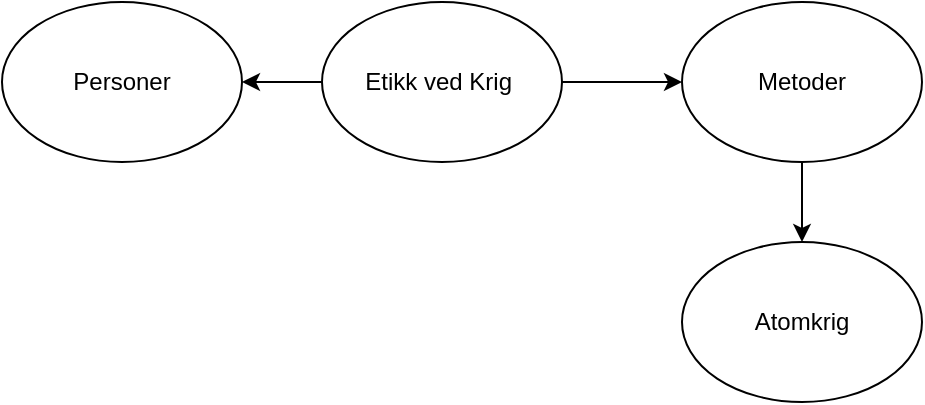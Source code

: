<mxfile version="14.3.1" type="github">
  <diagram id="W-XjO6lS5ifQV8LYXLU5" name="Page-1">
    <mxGraphModel dx="700" dy="748" grid="1" gridSize="10" guides="1" tooltips="1" connect="1" arrows="1" fold="1" page="1" pageScale="1" pageWidth="827" pageHeight="1169" math="0" shadow="0">
      <root>
        <mxCell id="0" />
        <mxCell id="1" parent="0" />
        <mxCell id="VRuH1pvmXJRrElLr02zH-1" value="" style="edgeStyle=orthogonalEdgeStyle;rounded=0;orthogonalLoop=1;jettySize=auto;html=1;" edge="1" parent="1" source="MudVOC_LyHgyW86bBqMA-3" target="MudVOC_LyHgyW86bBqMA-4">
          <mxGeometry relative="1" as="geometry" />
        </mxCell>
        <mxCell id="VRuH1pvmXJRrElLr02zH-2" value="" style="edgeStyle=orthogonalEdgeStyle;rounded=0;orthogonalLoop=1;jettySize=auto;html=1;" edge="1" parent="1" source="MudVOC_LyHgyW86bBqMA-3" target="MudVOC_LyHgyW86bBqMA-6">
          <mxGeometry relative="1" as="geometry" />
        </mxCell>
        <mxCell id="MudVOC_LyHgyW86bBqMA-3" value="Etikk ved Krig&amp;nbsp;" style="ellipse;whiteSpace=wrap;html=1;" parent="1" vertex="1">
          <mxGeometry x="170" y="350" width="120" height="80" as="geometry" />
        </mxCell>
        <mxCell id="MudVOC_LyHgyW86bBqMA-4" value="Personer" style="ellipse;whiteSpace=wrap;html=1;" parent="1" vertex="1">
          <mxGeometry x="10" y="350" width="120" height="80" as="geometry" />
        </mxCell>
        <mxCell id="VRuH1pvmXJRrElLr02zH-3" value="" style="edgeStyle=orthogonalEdgeStyle;rounded=0;orthogonalLoop=1;jettySize=auto;html=1;" edge="1" parent="1" source="MudVOC_LyHgyW86bBqMA-6" target="MudVOC_LyHgyW86bBqMA-8">
          <mxGeometry relative="1" as="geometry" />
        </mxCell>
        <mxCell id="MudVOC_LyHgyW86bBqMA-6" value="Metoder" style="ellipse;whiteSpace=wrap;html=1;" parent="1" vertex="1">
          <mxGeometry x="350" y="350" width="120" height="80" as="geometry" />
        </mxCell>
        <mxCell id="MudVOC_LyHgyW86bBqMA-8" value="Atomkrig" style="ellipse;whiteSpace=wrap;html=1;" parent="1" vertex="1">
          <mxGeometry x="350" y="470" width="120" height="80" as="geometry" />
        </mxCell>
      </root>
    </mxGraphModel>
  </diagram>
</mxfile>
